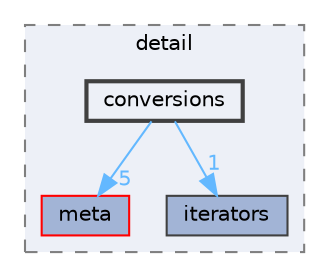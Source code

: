 digraph "D:/doxygen shitnqta/App/carSystem.DAL/include/nlohmann/detail/conversions"
{
 // INTERACTIVE_SVG=YES
 // LATEX_PDF_SIZE
  bgcolor="transparent";
  edge [fontname=Helvetica,fontsize=10,labelfontname=Helvetica,labelfontsize=10];
  node [fontname=Helvetica,fontsize=10,shape=box,height=0.2,width=0.4];
  compound=true
  subgraph clusterdir_cbe600e9928ccbe1901588e57f712ef6 {
    graph [ bgcolor="#edf0f7", pencolor="grey50", label="detail", fontname=Helvetica,fontsize=10 style="filled,dashed", URL="dir_cbe600e9928ccbe1901588e57f712ef6.html",tooltip=""]
  dir_4a92e03078bed2cbd0320f66e379c157 [label="meta", fillcolor="#a2b4d6", color="red", style="filled", URL="dir_4a92e03078bed2cbd0320f66e379c157.html",tooltip=""];
  dir_70d95166d5681da73d49031dd884fee5 [label="iterators", fillcolor="#a2b4d6", color="grey25", style="filled", URL="dir_70d95166d5681da73d49031dd884fee5.html",tooltip=""];
  dir_888a035bfd2e996cd2ffe590719dd6d5 [label="conversions", fillcolor="#edf0f7", color="grey25", style="filled,bold", URL="dir_888a035bfd2e996cd2ffe590719dd6d5.html",tooltip=""];
  }
  dir_888a035bfd2e996cd2ffe590719dd6d5->dir_4a92e03078bed2cbd0320f66e379c157 [headlabel="5", labeldistance=1.5 headhref="dir_000005_000017.html" color="steelblue1" fontcolor="steelblue1"];
  dir_888a035bfd2e996cd2ffe590719dd6d5->dir_70d95166d5681da73d49031dd884fee5 [headlabel="1", labeldistance=1.5 headhref="dir_000005_000016.html" color="steelblue1" fontcolor="steelblue1"];
}
